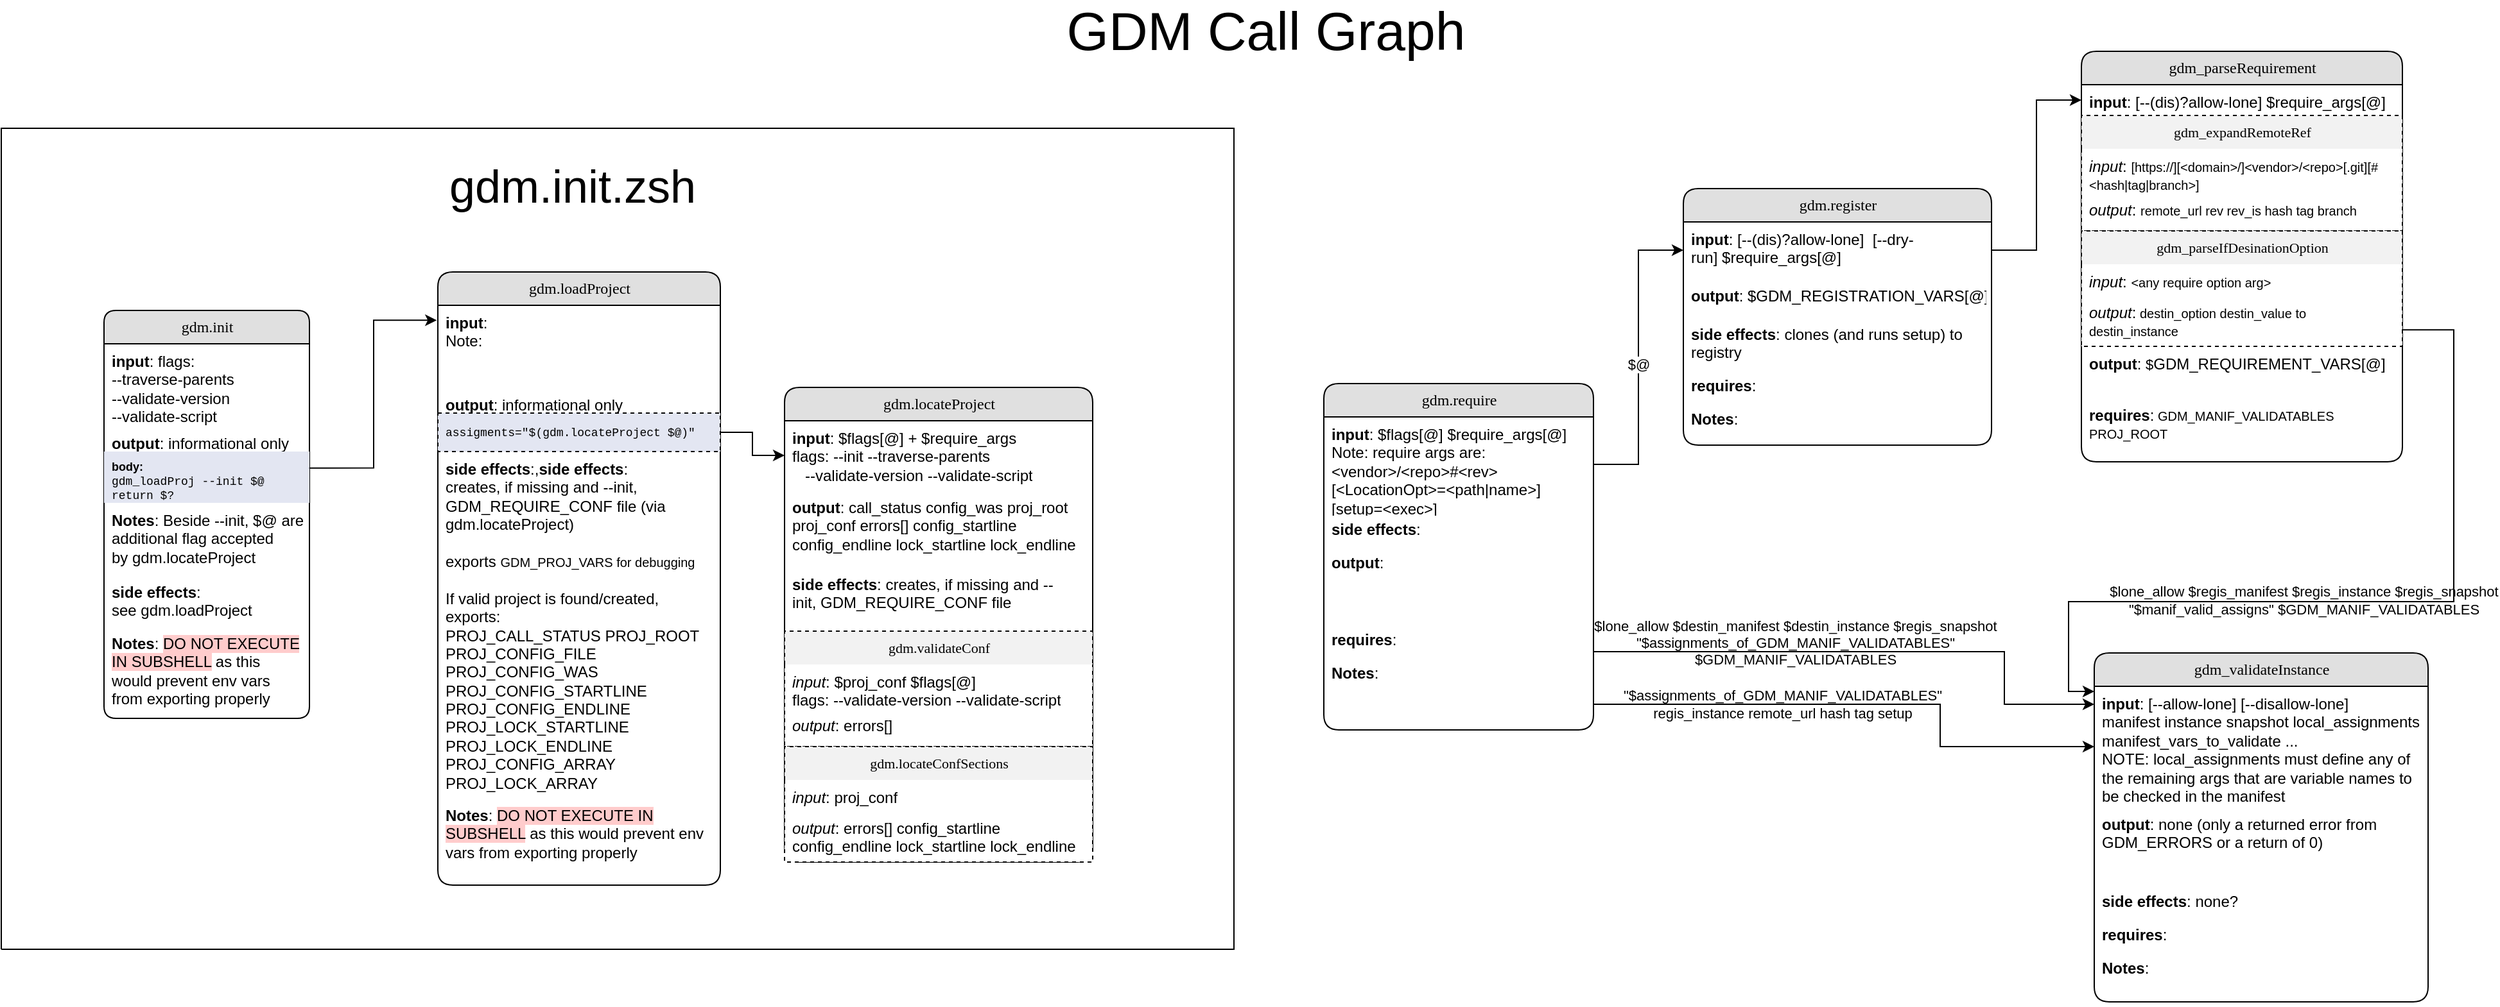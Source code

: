 <mxfile version="21.1.2" type="device">
  <diagram name="Page-1" id="5d7acffa-a066-3a61-03fe-96351882024d">
    <mxGraphModel dx="2353" dy="913" grid="1" gridSize="10" guides="1" tooltips="1" connect="1" arrows="1" fold="1" page="1" pageScale="1" pageWidth="1100" pageHeight="850" background="#ffffff" math="0" shadow="0">
      <root>
        <mxCell id="0" />
        <mxCell id="1" parent="0" />
        <mxCell id="AZiJ76leZRMekGIFPpnd-1" value="gdm_parseRequirement" style="swimlane;html=1;fontStyle=0;childLayout=stackLayout;horizontal=1;startSize=26;fillColor=#e0e0e0;horizontalStack=0;resizeParent=1;resizeLast=0;collapsible=1;marginBottom=0;swimlaneFillColor=#ffffff;align=center;rounded=1;shadow=0;comic=0;labelBackgroundColor=none;strokeWidth=1;fontFamily=Verdana;fontSize=12" parent="1" vertex="1">
          <mxGeometry x="620" y="60" width="250" height="320" as="geometry" />
        </mxCell>
        <mxCell id="AZiJ76leZRMekGIFPpnd-2" value="&lt;b&gt;input&lt;/b&gt;: [--(dis)?allow-lone&lt;span style=&quot;background-color: initial;&quot;&gt;] $require_args[@]&lt;/span&gt;" style="text;html=1;strokeColor=none;fillColor=none;spacingLeft=4;spacingRight=4;whiteSpace=wrap;overflow=hidden;rotatable=0;points=[[0,0.5],[1,0.5]];portConstraint=eastwest;" parent="AZiJ76leZRMekGIFPpnd-1" vertex="1">
          <mxGeometry y="26" width="250" height="24" as="geometry" />
        </mxCell>
        <mxCell id="AZiJ76leZRMekGIFPpnd-64" value="&lt;font style=&quot;font-size: 11px;&quot;&gt;gdm_expandRemoteRef&lt;/font&gt;" style="swimlane;html=1;fontStyle=0;childLayout=stackLayout;horizontal=1;startSize=26;fillColor=#F2F2F2;horizontalStack=0;resizeParent=1;resizeLast=0;collapsible=1;marginBottom=0;swimlaneFillColor=default;align=center;rounded=0;shadow=0;comic=0;labelBackgroundColor=none;strokeWidth=1;fontFamily=Verdana;fontSize=12;glass=0;swimlaneLine=0;strokeColor=default;dashed=1;" parent="AZiJ76leZRMekGIFPpnd-1" vertex="1">
          <mxGeometry y="50" width="250" height="90" as="geometry">
            <mxRectangle y="60" width="250" height="30" as="alternateBounds" />
          </mxGeometry>
        </mxCell>
        <mxCell id="AZiJ76leZRMekGIFPpnd-65" value="&lt;span style=&quot;border-color: var(--border-color);&quot;&gt;&lt;i&gt;input&lt;/i&gt;&lt;/span&gt;:&amp;nbsp;&lt;font style=&quot;border-color: var(--border-color); font-size: 10px;&quot;&gt;[https://][&amp;lt;domain&amp;gt;/]&amp;lt;vendor&amp;gt;/&amp;lt;repo&amp;gt;[.git][#&amp;lt;hash|tag|branch&amp;gt;]&amp;nbsp;&lt;/font&gt;" style="text;html=1;strokeColor=none;fillColor=none;spacingLeft=4;spacingRight=4;whiteSpace=wrap;overflow=hidden;rotatable=0;points=[[0,0.5],[1,0.5]];portConstraint=eastwest;" parent="AZiJ76leZRMekGIFPpnd-64" vertex="1">
          <mxGeometry y="26" width="250" height="34" as="geometry" />
        </mxCell>
        <mxCell id="AZiJ76leZRMekGIFPpnd-66" value="&lt;i&gt;output&lt;/i&gt;:&amp;nbsp;&lt;font style=&quot;font-size: 10px;&quot;&gt;remote_url rev rev_is hash tag branch&lt;/font&gt;&amp;nbsp;" style="text;html=1;strokeColor=none;fillColor=none;spacingLeft=4;spacingRight=4;whiteSpace=wrap;overflow=hidden;rotatable=0;points=[[0,0.5],[1,0.5]];portConstraint=eastwest;" parent="AZiJ76leZRMekGIFPpnd-64" vertex="1">
          <mxGeometry y="60" width="250" height="20" as="geometry" />
        </mxCell>
        <mxCell id="AZiJ76leZRMekGIFPpnd-67" value="&lt;font style=&quot;font-size: 11px;&quot;&gt;gdm_parseIfDesinationOption&lt;/font&gt;" style="swimlane;html=1;fontStyle=0;childLayout=stackLayout;horizontal=1;startSize=26;fillColor=#F2F2F2;horizontalStack=0;resizeParent=1;resizeLast=0;collapsible=1;marginBottom=0;swimlaneFillColor=#ffffff;align=center;rounded=0;shadow=0;comic=0;labelBackgroundColor=none;strokeWidth=1;fontFamily=Verdana;fontSize=12;swimlaneLine=0;strokeColor=default;dashed=1;" parent="AZiJ76leZRMekGIFPpnd-1" vertex="1">
          <mxGeometry y="140" width="250" height="90" as="geometry" />
        </mxCell>
        <mxCell id="AZiJ76leZRMekGIFPpnd-68" value="&lt;span style=&quot;border-color: var(--border-color);&quot;&gt;&lt;i style=&quot;&quot;&gt;input&lt;/i&gt;&lt;/span&gt;: &lt;font style=&quot;font-size: 10px;&quot;&gt;&amp;lt;any require option arg&amp;gt;&lt;font style=&quot;border-color: var(--border-color); font-size: 10px;&quot;&gt;&amp;nbsp;&lt;/font&gt;&lt;/font&gt;" style="text;html=1;strokeColor=none;fillColor=none;spacingLeft=4;spacingRight=4;whiteSpace=wrap;overflow=hidden;rotatable=0;points=[[0,0.5],[1,0.5]];portConstraint=eastwest;" parent="AZiJ76leZRMekGIFPpnd-67" vertex="1">
          <mxGeometry y="26" width="250" height="24" as="geometry" />
        </mxCell>
        <mxCell id="AZiJ76leZRMekGIFPpnd-69" value="&lt;i style=&quot;&quot;&gt;output&lt;/i&gt;:&lt;font style=&quot;background-color: initial; font-size: 10px;&quot;&gt;&amp;nbsp;destin_option destin_value to destin_instance&lt;/font&gt;&lt;span style=&quot;background-color: initial;&quot;&gt;&amp;nbsp;&lt;/span&gt;" style="text;html=1;strokeColor=none;fillColor=none;spacingLeft=4;spacingRight=4;whiteSpace=wrap;overflow=hidden;rotatable=0;points=[[0,0.5],[1,0.5]];portConstraint=eastwest;" parent="AZiJ76leZRMekGIFPpnd-67" vertex="1">
          <mxGeometry y="50" width="250" height="40" as="geometry" />
        </mxCell>
        <mxCell id="AZiJ76leZRMekGIFPpnd-3" value="&lt;b&gt;output&lt;/b&gt;: &lt;span style=&quot;font-size: 11px;&quot;&gt;$&lt;/span&gt;GDM_REQUIREMENT_VARS&lt;span style=&quot;background-color: initial;&quot;&gt;[@]&lt;/span&gt;" style="text;html=1;strokeColor=none;fillColor=none;spacingLeft=4;spacingRight=4;whiteSpace=wrap;overflow=hidden;rotatable=0;points=[[0,0.5],[1,0.5]];portConstraint=eastwest;" parent="AZiJ76leZRMekGIFPpnd-1" vertex="1">
          <mxGeometry y="230" width="250" height="40" as="geometry" />
        </mxCell>
        <mxCell id="AZiJ76leZRMekGIFPpnd-5" value="&lt;b&gt;requires&lt;/b&gt;:&lt;font style=&quot;font-size: 10px;&quot;&gt;&amp;nbsp;GDM_MANIF_VALIDATABLES&amp;nbsp;&lt;br&gt;PROJ_ROOT&lt;br&gt;&lt;/font&gt;" style="text;html=1;strokeColor=none;fillColor=none;spacingLeft=4;spacingRight=4;whiteSpace=wrap;overflow=hidden;rotatable=0;points=[[0,0.5],[1,0.5]];portConstraint=eastwest;" parent="AZiJ76leZRMekGIFPpnd-1" vertex="1">
          <mxGeometry y="270" width="250" height="40" as="geometry" />
        </mxCell>
        <mxCell id="AZiJ76leZRMekGIFPpnd-7" value="gdm_validateInstance" style="swimlane;html=1;fontStyle=0;childLayout=stackLayout;horizontal=1;startSize=26;fillColor=#e0e0e0;horizontalStack=0;resizeParent=1;resizeLast=0;collapsible=1;marginBottom=0;swimlaneFillColor=#ffffff;align=center;rounded=1;shadow=0;comic=0;labelBackgroundColor=none;strokeWidth=1;fontFamily=Verdana;fontSize=12" parent="1" vertex="1">
          <mxGeometry x="630" y="529" width="260" height="272" as="geometry" />
        </mxCell>
        <mxCell id="AZiJ76leZRMekGIFPpnd-8" value="&lt;b&gt;input&lt;/b&gt;:&amp;nbsp;[--allow-lone] [--disallow-lone] manifest&amp;nbsp;instance snapshot local_assignments manifest_vars_to_validate ...&lt;br&gt;NOTE: local_assignments must&amp;nbsp;define&amp;nbsp;any of the remaining args that are variable names to be checked in the manifest" style="text;html=1;strokeColor=none;fillColor=none;spacingLeft=4;spacingRight=4;whiteSpace=wrap;overflow=hidden;rotatable=0;points=[[0,0.5],[1,0.5]];portConstraint=eastwest;" parent="AZiJ76leZRMekGIFPpnd-7" vertex="1">
          <mxGeometry y="26" width="260" height="94" as="geometry" />
        </mxCell>
        <mxCell id="AZiJ76leZRMekGIFPpnd-9" value="&lt;b&gt;output&lt;/b&gt;: none (only a returned error from GDM_ERRORS or a return of 0&lt;span style=&quot;background-color: initial;&quot;&gt;)&lt;/span&gt;" style="text;html=1;strokeColor=none;fillColor=none;spacingLeft=4;spacingRight=4;whiteSpace=wrap;overflow=hidden;rotatable=0;points=[[0,0.5],[1,0.5]];portConstraint=eastwest;" parent="AZiJ76leZRMekGIFPpnd-7" vertex="1">
          <mxGeometry y="120" width="260" height="60" as="geometry" />
        </mxCell>
        <mxCell id="AZiJ76leZRMekGIFPpnd-10" value="&lt;b&gt;side effects&lt;/b&gt;: none?" style="text;html=1;strokeColor=none;fillColor=none;spacingLeft=4;spacingRight=4;whiteSpace=wrap;overflow=hidden;rotatable=0;points=[[0,0.5],[1,0.5]];portConstraint=eastwest;" parent="AZiJ76leZRMekGIFPpnd-7" vertex="1">
          <mxGeometry y="180" width="260" height="26" as="geometry" />
        </mxCell>
        <mxCell id="AZiJ76leZRMekGIFPpnd-11" value="&lt;b&gt;requires&lt;/b&gt;:&amp;nbsp;" style="text;html=1;strokeColor=none;fillColor=none;spacingLeft=4;spacingRight=4;whiteSpace=wrap;overflow=hidden;rotatable=0;points=[[0,0.5],[1,0.5]];portConstraint=eastwest;" parent="AZiJ76leZRMekGIFPpnd-7" vertex="1">
          <mxGeometry y="206" width="260" height="26" as="geometry" />
        </mxCell>
        <mxCell id="AZiJ76leZRMekGIFPpnd-12" value="&lt;b&gt;Notes&lt;/b&gt;:" style="text;html=1;strokeColor=none;fillColor=none;spacingLeft=4;spacingRight=4;whiteSpace=wrap;overflow=hidden;rotatable=0;points=[[0,0.5],[1,0.5]];portConstraint=eastwest;" parent="AZiJ76leZRMekGIFPpnd-7" vertex="1">
          <mxGeometry y="232" width="260" height="40" as="geometry" />
        </mxCell>
        <mxCell id="AZiJ76leZRMekGIFPpnd-13" value="gdm.require" style="swimlane;html=1;fontStyle=0;childLayout=stackLayout;horizontal=1;startSize=26;fillColor=#e0e0e0;horizontalStack=0;resizeParent=1;resizeLast=0;collapsible=1;marginBottom=0;swimlaneFillColor=#ffffff;align=center;rounded=1;shadow=0;comic=0;labelBackgroundColor=none;strokeWidth=1;fontFamily=Verdana;fontSize=12" parent="1" vertex="1">
          <mxGeometry x="30" y="319" width="210" height="270" as="geometry" />
        </mxCell>
        <mxCell id="AZiJ76leZRMekGIFPpnd-14" value="&lt;b&gt;input&lt;/b&gt;: $flags[@] $require_args[@]&lt;br&gt;Note: require args are:&amp;lt;vendor&amp;gt;/&amp;lt;repo&amp;gt;#&amp;lt;rev&amp;gt; [&amp;lt;LocationOpt&amp;gt;=&amp;lt;path|name&amp;gt;] [setup=&amp;lt;exec&amp;gt;]" style="text;html=1;strokeColor=none;fillColor=none;spacingLeft=4;spacingRight=4;whiteSpace=wrap;overflow=hidden;rotatable=0;points=[[0,0.5],[1,0.5]];portConstraint=eastwest;" parent="AZiJ76leZRMekGIFPpnd-13" vertex="1">
          <mxGeometry y="26" width="210" height="74" as="geometry" />
        </mxCell>
        <mxCell id="AZiJ76leZRMekGIFPpnd-15" value="&lt;b&gt;side effects&lt;/b&gt;:" style="text;html=1;strokeColor=none;fillColor=none;spacingLeft=4;spacingRight=4;whiteSpace=wrap;overflow=hidden;rotatable=0;points=[[0,0.5],[1,0.5]];portConstraint=eastwest;" parent="AZiJ76leZRMekGIFPpnd-13" vertex="1">
          <mxGeometry y="100" width="210" height="26" as="geometry" />
        </mxCell>
        <mxCell id="AZiJ76leZRMekGIFPpnd-16" value="&lt;b&gt;output&lt;/b&gt;:&amp;nbsp;" style="text;html=1;strokeColor=none;fillColor=none;spacingLeft=4;spacingRight=4;whiteSpace=wrap;overflow=hidden;rotatable=0;points=[[0,0.5],[1,0.5]];portConstraint=eastwest;" parent="AZiJ76leZRMekGIFPpnd-13" vertex="1">
          <mxGeometry y="126" width="210" height="60" as="geometry" />
        </mxCell>
        <mxCell id="AZiJ76leZRMekGIFPpnd-17" value="&lt;b&gt;requires&lt;/b&gt;:" style="text;html=1;strokeColor=none;fillColor=none;spacingLeft=4;spacingRight=4;whiteSpace=wrap;overflow=hidden;rotatable=0;points=[[0,0.5],[1,0.5]];portConstraint=eastwest;" parent="AZiJ76leZRMekGIFPpnd-13" vertex="1">
          <mxGeometry y="186" width="210" height="26" as="geometry" />
        </mxCell>
        <mxCell id="AZiJ76leZRMekGIFPpnd-18" value="&lt;b&gt;Notes&lt;/b&gt;:&amp;nbsp;" style="text;html=1;strokeColor=none;fillColor=none;spacingLeft=4;spacingRight=4;whiteSpace=wrap;overflow=hidden;rotatable=0;points=[[0,0.5],[1,0.5]];portConstraint=eastwest;" parent="AZiJ76leZRMekGIFPpnd-13" vertex="1">
          <mxGeometry y="212" width="210" height="56" as="geometry" />
        </mxCell>
        <mxCell id="AZiJ76leZRMekGIFPpnd-19" value="gdm.register" style="swimlane;html=1;fontStyle=0;childLayout=stackLayout;horizontal=1;startSize=26;fillColor=#e0e0e0;horizontalStack=0;resizeParent=1;resizeLast=0;collapsible=1;marginBottom=0;swimlaneFillColor=#ffffff;align=center;rounded=1;shadow=0;comic=0;labelBackgroundColor=none;strokeWidth=1;fontFamily=Verdana;fontSize=12" parent="1" vertex="1">
          <mxGeometry x="310" y="167" width="240" height="200" as="geometry" />
        </mxCell>
        <mxCell id="AZiJ76leZRMekGIFPpnd-20" value="&lt;b&gt;input&lt;/b&gt;: [--(dis)?allow-lone]&amp;nbsp; [--dry-run]&lt;span style=&quot;background-color: initial;&quot;&gt;&amp;nbsp;$require_args[@]&lt;/span&gt;" style="text;html=1;strokeColor=none;fillColor=none;spacingLeft=4;spacingRight=4;whiteSpace=wrap;overflow=hidden;rotatable=0;points=[[0,0.5],[1,0.5]];portConstraint=eastwest;" parent="AZiJ76leZRMekGIFPpnd-19" vertex="1">
          <mxGeometry y="26" width="240" height="44" as="geometry" />
        </mxCell>
        <mxCell id="AZiJ76leZRMekGIFPpnd-21" value="&lt;b&gt;output&lt;/b&gt;:&amp;nbsp;$GDM_REGISTRATION_VARS[@]" style="text;html=1;strokeColor=none;fillColor=none;spacingLeft=4;spacingRight=4;whiteSpace=wrap;overflow=hidden;rotatable=0;points=[[0,0.5],[1,0.5]];portConstraint=eastwest;" parent="AZiJ76leZRMekGIFPpnd-19" vertex="1">
          <mxGeometry y="70" width="240" height="30" as="geometry" />
        </mxCell>
        <mxCell id="AZiJ76leZRMekGIFPpnd-23" value="&lt;b&gt;side effects&lt;/b&gt;: clones (and runs setup) to registry&amp;nbsp;" style="text;html=1;strokeColor=none;fillColor=none;spacingLeft=4;spacingRight=4;whiteSpace=wrap;overflow=hidden;rotatable=0;points=[[0,0.5],[1,0.5]];portConstraint=eastwest;" parent="AZiJ76leZRMekGIFPpnd-19" vertex="1">
          <mxGeometry y="100" width="240" height="40" as="geometry" />
        </mxCell>
        <mxCell id="AZiJ76leZRMekGIFPpnd-24" value="&lt;b&gt;requires&lt;/b&gt;:" style="text;html=1;strokeColor=none;fillColor=none;spacingLeft=4;spacingRight=4;whiteSpace=wrap;overflow=hidden;rotatable=0;points=[[0,0.5],[1,0.5]];portConstraint=eastwest;" parent="AZiJ76leZRMekGIFPpnd-19" vertex="1">
          <mxGeometry y="140" width="240" height="26" as="geometry" />
        </mxCell>
        <mxCell id="AZiJ76leZRMekGIFPpnd-25" value="&lt;b&gt;Notes&lt;/b&gt;:&amp;nbsp;" style="text;html=1;strokeColor=none;fillColor=none;spacingLeft=4;spacingRight=4;whiteSpace=wrap;overflow=hidden;rotatable=0;points=[[0,0.5],[1,0.5]];portConstraint=eastwest;" parent="AZiJ76leZRMekGIFPpnd-19" vertex="1">
          <mxGeometry y="166" width="240" height="34" as="geometry" />
        </mxCell>
        <mxCell id="AZiJ76leZRMekGIFPpnd-26" style="edgeStyle=orthogonalEdgeStyle;rounded=0;orthogonalLoop=1;jettySize=auto;html=1;exitX=1;exitY=0.5;exitDx=0;exitDy=0;entryX=0;entryY=0.5;entryDx=0;entryDy=0;" parent="1" source="AZiJ76leZRMekGIFPpnd-20" target="AZiJ76leZRMekGIFPpnd-2" edge="1">
          <mxGeometry relative="1" as="geometry" />
        </mxCell>
        <mxCell id="AZiJ76leZRMekGIFPpnd-27" style="edgeStyle=orthogonalEdgeStyle;rounded=0;orthogonalLoop=1;jettySize=auto;html=1;exitX=1;exitY=0.5;exitDx=0;exitDy=0;entryX=0;entryY=0.5;entryDx=0;entryDy=0;" parent="1" source="AZiJ76leZRMekGIFPpnd-14" target="AZiJ76leZRMekGIFPpnd-20" edge="1">
          <mxGeometry relative="1" as="geometry" />
        </mxCell>
        <mxCell id="AZiJ76leZRMekGIFPpnd-28" value="$@" style="edgeLabel;html=1;align=center;verticalAlign=middle;resizable=0;points=[];" parent="AZiJ76leZRMekGIFPpnd-27" vertex="1" connectable="0">
          <mxGeometry x="-0.651" y="-7" relative="1" as="geometry">
            <mxPoint x="-7" y="-72" as="offset" />
          </mxGeometry>
        </mxCell>
        <mxCell id="AZiJ76leZRMekGIFPpnd-29" style="edgeStyle=orthogonalEdgeStyle;rounded=0;orthogonalLoop=1;jettySize=auto;html=1;exitX=1;exitY=0.5;exitDx=0;exitDy=0;entryX=0;entryY=0.149;entryDx=0;entryDy=0;entryPerimeter=0;" parent="1" source="AZiJ76leZRMekGIFPpnd-17" target="AZiJ76leZRMekGIFPpnd-8" edge="1">
          <mxGeometry relative="1" as="geometry">
            <Array as="points">
              <mxPoint x="560" y="528" />
              <mxPoint x="560" y="569" />
            </Array>
          </mxGeometry>
        </mxCell>
        <mxCell id="AZiJ76leZRMekGIFPpnd-30" value="$lone_allow $destin_manifest $destin_instance $regis_snapshot &lt;br&gt;&quot;$assignments_of_GDM_MANIF_VALIDATABLES&quot; &lt;br&gt;$GDM_MANIF_VALIDATABLES" style="edgeLabel;html=1;align=center;verticalAlign=middle;resizable=0;points=[];labelBackgroundColor=none;" parent="AZiJ76leZRMekGIFPpnd-29" vertex="1" connectable="0">
          <mxGeometry x="-0.519" relative="1" as="geometry">
            <mxPoint x="61" y="-7" as="offset" />
          </mxGeometry>
        </mxCell>
        <mxCell id="AZiJ76leZRMekGIFPpnd-31" style="edgeStyle=orthogonalEdgeStyle;rounded=0;orthogonalLoop=1;jettySize=auto;html=1;entryX=0;entryY=0.043;entryDx=0;entryDy=0;entryPerimeter=0;exitX=0.998;exitY=0.677;exitDx=0;exitDy=0;exitPerimeter=0;" parent="1" source="AZiJ76leZRMekGIFPpnd-69" target="AZiJ76leZRMekGIFPpnd-8" edge="1">
          <mxGeometry relative="1" as="geometry">
            <mxPoint x="860" y="249" as="sourcePoint" />
            <Array as="points">
              <mxPoint x="910" y="489" />
              <mxPoint x="610" y="489" />
              <mxPoint x="610" y="559" />
            </Array>
          </mxGeometry>
        </mxCell>
        <mxCell id="AZiJ76leZRMekGIFPpnd-60" value="$lone_allow $regis_manifest $regis_instance $regis_snapshot &lt;br&gt;&quot;$manif_valid_assigns&quot;&amp;nbsp;$GDM_MANIF_VALIDATABLES" style="edgeLabel;html=1;align=center;verticalAlign=middle;resizable=0;points=[];labelBackgroundColor=none;" parent="AZiJ76leZRMekGIFPpnd-31" vertex="1" connectable="0">
          <mxGeometry x="0.15" y="-1" relative="1" as="geometry">
            <mxPoint as="offset" />
          </mxGeometry>
        </mxCell>
        <mxCell id="AZiJ76leZRMekGIFPpnd-32" style="edgeStyle=orthogonalEdgeStyle;rounded=0;orthogonalLoop=1;jettySize=auto;html=1;exitX=1;exitY=0.5;exitDx=0;exitDy=0;entryX=0;entryY=0.5;entryDx=0;entryDy=0;" parent="1" source="AZiJ76leZRMekGIFPpnd-18" target="AZiJ76leZRMekGIFPpnd-8" edge="1">
          <mxGeometry relative="1" as="geometry">
            <Array as="points">
              <mxPoint x="510" y="569" />
              <mxPoint x="510" y="602" />
            </Array>
          </mxGeometry>
        </mxCell>
        <mxCell id="AZiJ76leZRMekGIFPpnd-33" value="&lt;span style=&quot;&quot;&gt;&quot;$assignments_of_GDM_MANIF_VALIDATABLES&quot;&lt;/span&gt;&lt;br style=&quot;border-color: var(--border-color);&quot;&gt;regis_instance remote_url hash tag setup" style="edgeLabel;html=1;align=center;verticalAlign=middle;resizable=0;points=[];labelBackgroundColor=none;" parent="AZiJ76leZRMekGIFPpnd-32" vertex="1" connectable="0">
          <mxGeometry x="-0.558" y="2" relative="1" as="geometry">
            <mxPoint x="61" y="2" as="offset" />
          </mxGeometry>
        </mxCell>
        <mxCell id="AZiJ76leZRMekGIFPpnd-38" value="&lt;span style=&quot;font-size: 42px;&quot;&gt;GDM Call Graph&lt;/span&gt;" style="text;html=1;strokeColor=none;fillColor=none;align=center;verticalAlign=middle;whiteSpace=wrap;rounded=0;" parent="1" vertex="1">
          <mxGeometry x="-180" y="30" width="330" height="30" as="geometry" />
        </mxCell>
        <mxCell id="VWj8lnTXbPIEUd7eUML7-1" value="gdm.init" style="swimlane;html=1;fontStyle=0;childLayout=stackLayout;horizontal=1;startSize=26;fillColor=#e0e0e0;horizontalStack=0;resizeParent=1;resizeLast=0;collapsible=1;marginBottom=0;swimlaneFillColor=#ffffff;align=center;rounded=1;shadow=0;comic=0;labelBackgroundColor=none;strokeWidth=1;fontFamily=Verdana;fontSize=12;arcSize=12;" vertex="1" parent="1">
          <mxGeometry x="-920" y="262" width="160" height="318" as="geometry" />
        </mxCell>
        <mxCell id="VWj8lnTXbPIEUd7eUML7-75" value="&lt;b&gt;input&lt;/b&gt;:&amp;nbsp;flags:&amp;nbsp;&lt;br&gt;--traverse-parents &lt;br&gt;--validate-version &lt;br&gt;--validate-script" style="text;html=1;strokeColor=none;fillColor=none;spacingLeft=4;spacingRight=4;whiteSpace=wrap;overflow=hidden;rotatable=0;points=[[0,0.5],[1,0.5]];portConstraint=eastwest;" vertex="1" parent="VWj8lnTXbPIEUd7eUML7-1">
          <mxGeometry y="26" width="160" height="64" as="geometry" />
        </mxCell>
        <mxCell id="VWj8lnTXbPIEUd7eUML7-68" value="&lt;b&gt;output&lt;/b&gt;: informational only" style="text;html=1;strokeColor=none;fillColor=none;spacingLeft=4;spacingRight=4;whiteSpace=wrap;overflow=hidden;rotatable=0;points=[[0,0.5],[1,0.5]];portConstraint=eastwest;" vertex="1" parent="VWj8lnTXbPIEUd7eUML7-1">
          <mxGeometry y="90" width="160" height="20" as="geometry" />
        </mxCell>
        <mxCell id="VWj8lnTXbPIEUd7eUML7-2" value="&lt;div style=&quot;font-size: 9px;&quot;&gt;&lt;font style=&quot;font-size: 9px;&quot;&gt;&lt;font face=&quot;Helvetica&quot;&gt;&lt;b&gt;body:&lt;/b&gt;&lt;/font&gt;&lt;br&gt;gdm_loadProj --init $@&lt;/font&gt;&lt;/div&gt;&lt;div style=&quot;font-size: 9px;&quot;&gt;&lt;font style=&quot;font-size: 9px;&quot;&gt;return $?&lt;/font&gt;&lt;/div&gt;" style="text;html=1;strokeColor=none;fillColor=#E3E6F2;spacingLeft=4;spacingRight=4;whiteSpace=wrap;overflow=hidden;rotatable=0;points=[[0,0.5],[1,0.5]];portConstraint=eastwest;fontSize=9;fontFamily=Courier New;" vertex="1" parent="VWj8lnTXbPIEUd7eUML7-1">
          <mxGeometry y="110" width="160" height="40" as="geometry" />
        </mxCell>
        <mxCell id="VWj8lnTXbPIEUd7eUML7-32" value="&lt;b&gt;Notes&lt;/b&gt;: Beside --init, $@ are additional flag accepted by&amp;nbsp;gdm.locateProject&amp;nbsp;" style="text;html=1;strokeColor=none;fillColor=none;spacingLeft=4;spacingRight=4;whiteSpace=wrap;overflow=hidden;rotatable=0;points=[[0,0.5],[1,0.5]];portConstraint=eastwest;" vertex="1" parent="VWj8lnTXbPIEUd7eUML7-1">
          <mxGeometry y="150" width="160" height="56" as="geometry" />
        </mxCell>
        <mxCell id="VWj8lnTXbPIEUd7eUML7-73" value="&lt;b&gt;side effects&lt;/b&gt;: see&amp;nbsp;gdm.loadProject" style="text;html=1;strokeColor=none;fillColor=none;spacingLeft=4;spacingRight=4;whiteSpace=wrap;overflow=hidden;rotatable=0;points=[[0,0.5],[1,0.5]];portConstraint=eastwest;" vertex="1" parent="VWj8lnTXbPIEUd7eUML7-1">
          <mxGeometry y="206" width="160" height="40" as="geometry" />
        </mxCell>
        <mxCell id="VWj8lnTXbPIEUd7eUML7-77" value="&lt;b&gt;Notes&lt;/b&gt;: &lt;span style=&quot;background-color: rgb(255, 204, 204);&quot;&gt;DO NOT EXECUTE IN SUBSHELL&lt;/span&gt; as this would prevent env vars from exporting properly" style="text;html=1;strokeColor=none;fillColor=none;spacingLeft=4;spacingRight=4;whiteSpace=wrap;overflow=hidden;rotatable=0;points=[[0,0.5],[1,0.5]];portConstraint=eastwest;" vertex="1" parent="VWj8lnTXbPIEUd7eUML7-1">
          <mxGeometry y="246" width="160" height="64" as="geometry" />
        </mxCell>
        <mxCell id="VWj8lnTXbPIEUd7eUML7-10" value="gdm.loadProject" style="swimlane;html=1;fontStyle=0;childLayout=stackLayout;horizontal=1;startSize=26;fillColor=#e0e0e0;horizontalStack=0;resizeParent=1;resizeLast=0;collapsible=1;marginBottom=0;swimlaneFillColor=#ffffff;align=center;rounded=1;shadow=0;comic=0;labelBackgroundColor=none;strokeWidth=1;fontFamily=Verdana;fontSize=12" vertex="1" parent="1">
          <mxGeometry x="-660" y="232" width="220" height="478" as="geometry" />
        </mxCell>
        <mxCell id="VWj8lnTXbPIEUd7eUML7-11" value="&lt;b&gt;input&lt;/b&gt;:&amp;nbsp;&lt;br&gt;Note:&amp;nbsp;" style="text;html=1;strokeColor=none;fillColor=none;spacingLeft=4;spacingRight=4;whiteSpace=wrap;overflow=hidden;rotatable=0;points=[[0,0.5],[1,0.5]];portConstraint=eastwest;" vertex="1" parent="VWj8lnTXbPIEUd7eUML7-10">
          <mxGeometry y="26" width="220" height="64" as="geometry" />
        </mxCell>
        <mxCell id="VWj8lnTXbPIEUd7eUML7-13" value="&lt;b&gt;output&lt;/b&gt;: informational only" style="text;html=1;strokeColor=none;fillColor=none;spacingLeft=4;spacingRight=4;whiteSpace=wrap;overflow=hidden;rotatable=0;points=[[0,0.5],[1,0.5]];portConstraint=eastwest;" vertex="1" parent="VWj8lnTXbPIEUd7eUML7-10">
          <mxGeometry y="90" width="220" height="20" as="geometry" />
        </mxCell>
        <mxCell id="VWj8lnTXbPIEUd7eUML7-69" value="&lt;font face=&quot;Courier New&quot; style=&quot;font-size: 9px;&quot;&gt;assigments=&quot;$(gdm.locateProject $@)&quot;&amp;nbsp;&lt;/font&gt;" style="text;html=1;strokeColor=default;fillColor=#E3E6F2;spacingLeft=4;spacingRight=4;whiteSpace=wrap;overflow=hidden;rotatable=0;points=[[0,0.5],[1,0.5]];portConstraint=eastwest;dashed=1;" vertex="1" parent="VWj8lnTXbPIEUd7eUML7-10">
          <mxGeometry y="110" width="220" height="30" as="geometry" />
        </mxCell>
        <mxCell id="VWj8lnTXbPIEUd7eUML7-12" value="&lt;b&gt;side effects&lt;/b&gt;:,&lt;b style=&quot;border-color: var(--border-color);&quot;&gt;side effects&lt;/b&gt;:&lt;br style=&quot;border-color: var(--border-color);&quot;&gt;creates,&amp;nbsp;if missing and --init,&amp;nbsp;&lt;br&gt;GDM_REQUIRE_CONF&amp;nbsp;file (via gdm.locateProject)&lt;br&gt;&lt;br&gt;exports&amp;nbsp;&lt;font style=&quot;font-size: 10px;&quot;&gt;GDM_PROJ_VARS for debugging&lt;/font&gt;&lt;br&gt;&lt;br style=&quot;border-color: var(--border-color);&quot;&gt;If valid project is found/created, exports:&amp;nbsp;&lt;br style=&quot;border-color: var(--border-color);&quot;&gt;PROJ_CALL_STATUS PROJ_ROOT PROJ_CONFIG_FILE PROJ_CONFIG_WAS PROJ_CONFIG_STARTLINE PROJ_CONFIG_ENDLINE PROJ_LOCK_STARTLINE PROJ_LOCK_ENDLINE PROJ_CONFIG_ARRAY PROJ_LOCK_ARRAY" style="text;html=1;strokeColor=none;fillColor=none;spacingLeft=4;spacingRight=4;whiteSpace=wrap;overflow=hidden;rotatable=0;points=[[0,0.5],[1,0.5]];portConstraint=eastwest;" vertex="1" parent="VWj8lnTXbPIEUd7eUML7-10">
          <mxGeometry y="140" width="220" height="270" as="geometry" />
        </mxCell>
        <mxCell id="VWj8lnTXbPIEUd7eUML7-76" value="&lt;b&gt;Notes&lt;/b&gt;: &lt;span style=&quot;background-color: rgb(255, 204, 204);&quot;&gt;DO NOT EXECUTE IN SUBSHELL&lt;/span&gt; as this would prevent env vars from exporting properly" style="text;html=1;strokeColor=none;fillColor=none;spacingLeft=4;spacingRight=4;whiteSpace=wrap;overflow=hidden;rotatable=0;points=[[0,0.5],[1,0.5]];portConstraint=eastwest;" vertex="1" parent="VWj8lnTXbPIEUd7eUML7-10">
          <mxGeometry y="410" width="220" height="56" as="geometry" />
        </mxCell>
        <mxCell id="VWj8lnTXbPIEUd7eUML7-33" value="gdm.locateProject" style="swimlane;html=1;fontStyle=0;childLayout=stackLayout;horizontal=1;startSize=26;fillColor=#e0e0e0;horizontalStack=0;resizeParent=1;resizeLast=0;collapsible=1;marginBottom=0;swimlaneFillColor=#ffffff;align=center;rounded=1;shadow=0;comic=0;labelBackgroundColor=none;strokeWidth=1;fontFamily=Verdana;fontSize=12" vertex="1" parent="1">
          <mxGeometry x="-390" y="322" width="240" height="370" as="geometry" />
        </mxCell>
        <mxCell id="VWj8lnTXbPIEUd7eUML7-34" value="&lt;b&gt;input&lt;/b&gt;: $flags[@] + $require_args&lt;br&gt;flags:&amp;nbsp;--init --traverse-parents &lt;br&gt;&amp;nbsp; &amp;nbsp;--validate-version --validate-script" style="text;html=1;strokeColor=none;fillColor=none;spacingLeft=4;spacingRight=4;whiteSpace=wrap;overflow=hidden;rotatable=0;points=[[0,0.5],[1,0.5]];portConstraint=eastwest;" vertex="1" parent="VWj8lnTXbPIEUd7eUML7-33">
          <mxGeometry y="26" width="240" height="54" as="geometry" />
        </mxCell>
        <mxCell id="VWj8lnTXbPIEUd7eUML7-35" value="&lt;b&gt;output&lt;/b&gt;: call_status config_was proj_root proj_conf errors[] config_startline config_endline lock_startline lock_endline" style="text;html=1;strokeColor=none;fillColor=none;spacingLeft=4;spacingRight=4;whiteSpace=wrap;overflow=hidden;rotatable=0;points=[[0,0.5],[1,0.5]];portConstraint=eastwest;" vertex="1" parent="VWj8lnTXbPIEUd7eUML7-33">
          <mxGeometry y="80" width="240" height="60" as="geometry" />
        </mxCell>
        <mxCell id="VWj8lnTXbPIEUd7eUML7-64" value="&lt;b&gt;side effects&lt;/b&gt;: creates,&amp;nbsp;if missing and --init,&amp;nbsp;GDM_REQUIRE_CONF file" style="text;html=1;strokeColor=none;fillColor=none;spacingLeft=4;spacingRight=4;whiteSpace=wrap;overflow=hidden;rotatable=0;points=[[0,0.5],[1,0.5]];portConstraint=eastwest;" vertex="1" parent="VWj8lnTXbPIEUd7eUML7-33">
          <mxGeometry y="140" width="240" height="50" as="geometry" />
        </mxCell>
        <mxCell id="VWj8lnTXbPIEUd7eUML7-61" value="&lt;font style=&quot;font-size: 11px;&quot;&gt;gdm.validateConf&lt;/font&gt;" style="swimlane;html=1;fontStyle=0;childLayout=stackLayout;horizontal=1;startSize=26;fillColor=#F2F2F2;horizontalStack=0;resizeParent=1;resizeLast=0;collapsible=1;marginBottom=0;swimlaneFillColor=default;align=center;rounded=0;shadow=0;comic=0;labelBackgroundColor=none;strokeWidth=1;fontFamily=Verdana;fontSize=12;glass=0;swimlaneLine=0;strokeColor=default;dashed=1;" vertex="1" parent="VWj8lnTXbPIEUd7eUML7-33">
          <mxGeometry y="190" width="240" height="90" as="geometry">
            <mxRectangle y="280" width="240" height="30" as="alternateBounds" />
          </mxGeometry>
        </mxCell>
        <mxCell id="VWj8lnTXbPIEUd7eUML7-62" value="&lt;span style=&quot;border-color: var(--border-color);&quot;&gt;&lt;i&gt;input&lt;/i&gt;&lt;/span&gt;: $proj_conf&amp;nbsp;$flags[@]&lt;br&gt;flags:&amp;nbsp;--validate-version&lt;span style=&quot;background-color: initial;&quot;&gt;&amp;nbsp;&lt;/span&gt;--validate-script" style="text;html=1;strokeColor=none;fillColor=none;spacingLeft=4;spacingRight=4;whiteSpace=wrap;overflow=hidden;rotatable=0;points=[[0,0.5],[1,0.5]];portConstraint=eastwest;" vertex="1" parent="VWj8lnTXbPIEUd7eUML7-61">
          <mxGeometry y="26" width="240" height="34" as="geometry" />
        </mxCell>
        <mxCell id="VWj8lnTXbPIEUd7eUML7-63" value="&lt;i&gt;output&lt;/i&gt;: errors[]&amp;nbsp;" style="text;html=1;strokeColor=none;fillColor=none;spacingLeft=4;spacingRight=4;whiteSpace=wrap;overflow=hidden;rotatable=0;points=[[0,0.5],[1,0.5]];portConstraint=eastwest;" vertex="1" parent="VWj8lnTXbPIEUd7eUML7-61">
          <mxGeometry y="60" width="240" height="20" as="geometry" />
        </mxCell>
        <mxCell id="VWj8lnTXbPIEUd7eUML7-40" value="&lt;font style=&quot;font-size: 11px;&quot;&gt;gdm.locateConfSections&lt;/font&gt;" style="swimlane;html=1;fontStyle=0;childLayout=stackLayout;horizontal=1;startSize=26;fillColor=#F2F2F2;horizontalStack=0;resizeParent=1;resizeLast=0;collapsible=1;marginBottom=0;swimlaneFillColor=default;align=center;rounded=0;shadow=0;comic=0;labelBackgroundColor=none;strokeWidth=1;fontFamily=Verdana;fontSize=12;glass=0;swimlaneLine=0;strokeColor=default;dashed=1;" vertex="1" parent="VWj8lnTXbPIEUd7eUML7-33">
          <mxGeometry y="280" width="240" height="90" as="geometry">
            <mxRectangle y="190" width="240" height="30" as="alternateBounds" />
          </mxGeometry>
        </mxCell>
        <mxCell id="VWj8lnTXbPIEUd7eUML7-41" value="&lt;span style=&quot;border-color: var(--border-color);&quot;&gt;&lt;i&gt;input&lt;/i&gt;&lt;/span&gt;:&amp;nbsp;proj_conf" style="text;html=1;strokeColor=none;fillColor=none;spacingLeft=4;spacingRight=4;whiteSpace=wrap;overflow=hidden;rotatable=0;points=[[0,0.5],[1,0.5]];portConstraint=eastwest;" vertex="1" parent="VWj8lnTXbPIEUd7eUML7-40">
          <mxGeometry y="26" width="240" height="24" as="geometry" />
        </mxCell>
        <mxCell id="VWj8lnTXbPIEUd7eUML7-42" value="&lt;i&gt;output&lt;/i&gt;:&lt;font style=&quot;&quot;&gt;&amp;nbsp;errors[] config_startline config_endline lock_startline lock_endline&lt;span style=&quot;font-size: 10px;&quot;&gt;&lt;br&gt;&lt;/span&gt;&lt;/font&gt;&amp;nbsp;" style="text;html=1;strokeColor=none;fillColor=none;spacingLeft=4;spacingRight=4;whiteSpace=wrap;overflow=hidden;rotatable=0;points=[[0,0.5],[1,0.5]];portConstraint=eastwest;" vertex="1" parent="VWj8lnTXbPIEUd7eUML7-40">
          <mxGeometry y="50" width="240" height="40" as="geometry" />
        </mxCell>
        <mxCell id="VWj8lnTXbPIEUd7eUML7-58" style="edgeStyle=orthogonalEdgeStyle;rounded=0;orthogonalLoop=1;jettySize=auto;html=1;exitX=0.999;exitY=0.321;exitDx=0;exitDy=0;entryX=-0.004;entryY=0.182;entryDx=0;entryDy=0;entryPerimeter=0;exitPerimeter=0;" edge="1" parent="1" source="VWj8lnTXbPIEUd7eUML7-2" target="VWj8lnTXbPIEUd7eUML7-11">
          <mxGeometry relative="1" as="geometry" />
        </mxCell>
        <mxCell id="VWj8lnTXbPIEUd7eUML7-59" style="edgeStyle=orthogonalEdgeStyle;rounded=0;orthogonalLoop=1;jettySize=auto;html=1;exitX=1;exitY=0.5;exitDx=0;exitDy=0;entryX=0;entryY=0.5;entryDx=0;entryDy=0;" edge="1" parent="1" source="VWj8lnTXbPIEUd7eUML7-69" target="VWj8lnTXbPIEUd7eUML7-34">
          <mxGeometry relative="1" as="geometry" />
        </mxCell>
        <mxCell id="VWj8lnTXbPIEUd7eUML7-71" value="&lt;font style=&quot;font-size: 36px;&quot;&gt;gdm.init.zsh&lt;/font&gt;" style="text;html=1;strokeColor=none;fillColor=none;align=center;verticalAlign=middle;whiteSpace=wrap;rounded=0;" vertex="1" parent="1">
          <mxGeometry x="-720" y="150" width="330" height="30" as="geometry" />
        </mxCell>
        <mxCell id="VWj8lnTXbPIEUd7eUML7-72" value="" style="endArrow=none;html=1;rounded=0;" edge="1" parent="1">
          <mxGeometry width="50" height="50" relative="1" as="geometry">
            <mxPoint x="-1000" y="760" as="sourcePoint" />
            <mxPoint x="-1000" y="760" as="targetPoint" />
            <Array as="points">
              <mxPoint x="-40" y="760" />
              <mxPoint x="-40" y="120" />
              <mxPoint x="-1000" y="120" />
            </Array>
          </mxGeometry>
        </mxCell>
      </root>
    </mxGraphModel>
  </diagram>
</mxfile>
